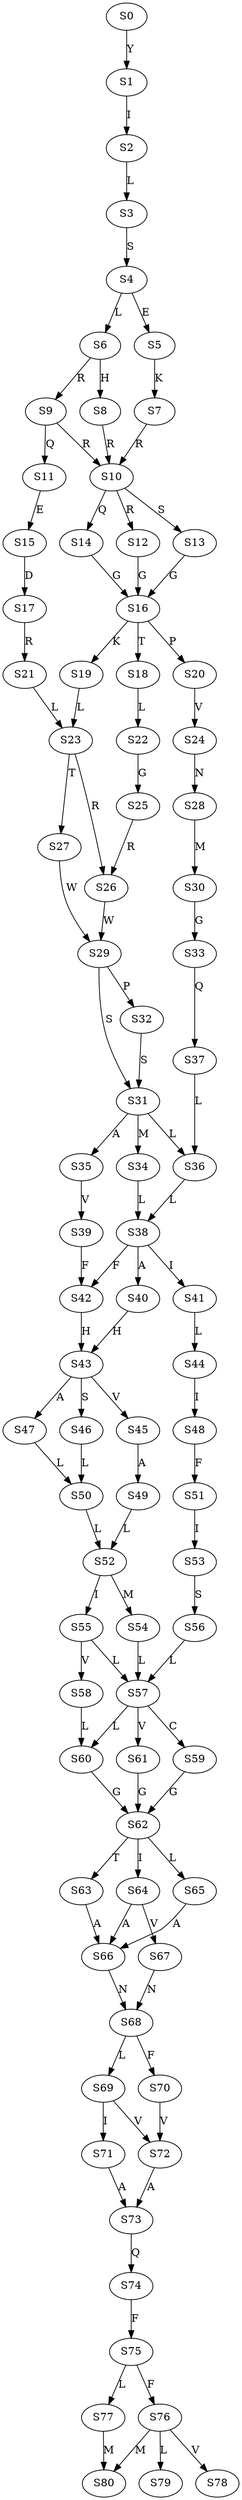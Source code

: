 strict digraph  {
	S0 -> S1 [ label = Y ];
	S1 -> S2 [ label = I ];
	S2 -> S3 [ label = L ];
	S3 -> S4 [ label = S ];
	S4 -> S5 [ label = E ];
	S4 -> S6 [ label = L ];
	S5 -> S7 [ label = K ];
	S6 -> S8 [ label = H ];
	S6 -> S9 [ label = R ];
	S7 -> S10 [ label = R ];
	S8 -> S10 [ label = R ];
	S9 -> S10 [ label = R ];
	S9 -> S11 [ label = Q ];
	S10 -> S12 [ label = R ];
	S10 -> S13 [ label = S ];
	S10 -> S14 [ label = Q ];
	S11 -> S15 [ label = E ];
	S12 -> S16 [ label = G ];
	S13 -> S16 [ label = G ];
	S14 -> S16 [ label = G ];
	S15 -> S17 [ label = D ];
	S16 -> S18 [ label = T ];
	S16 -> S19 [ label = K ];
	S16 -> S20 [ label = P ];
	S17 -> S21 [ label = R ];
	S18 -> S22 [ label = L ];
	S19 -> S23 [ label = L ];
	S20 -> S24 [ label = V ];
	S21 -> S23 [ label = L ];
	S22 -> S25 [ label = G ];
	S23 -> S26 [ label = R ];
	S23 -> S27 [ label = T ];
	S24 -> S28 [ label = N ];
	S25 -> S26 [ label = R ];
	S26 -> S29 [ label = W ];
	S27 -> S29 [ label = W ];
	S28 -> S30 [ label = M ];
	S29 -> S31 [ label = S ];
	S29 -> S32 [ label = P ];
	S30 -> S33 [ label = G ];
	S31 -> S34 [ label = M ];
	S31 -> S35 [ label = A ];
	S31 -> S36 [ label = L ];
	S32 -> S31 [ label = S ];
	S33 -> S37 [ label = Q ];
	S34 -> S38 [ label = L ];
	S35 -> S39 [ label = V ];
	S36 -> S38 [ label = L ];
	S37 -> S36 [ label = L ];
	S38 -> S40 [ label = A ];
	S38 -> S41 [ label = I ];
	S38 -> S42 [ label = F ];
	S39 -> S42 [ label = F ];
	S40 -> S43 [ label = H ];
	S41 -> S44 [ label = L ];
	S42 -> S43 [ label = H ];
	S43 -> S45 [ label = V ];
	S43 -> S46 [ label = S ];
	S43 -> S47 [ label = A ];
	S44 -> S48 [ label = I ];
	S45 -> S49 [ label = A ];
	S46 -> S50 [ label = L ];
	S47 -> S50 [ label = L ];
	S48 -> S51 [ label = F ];
	S49 -> S52 [ label = L ];
	S50 -> S52 [ label = L ];
	S51 -> S53 [ label = I ];
	S52 -> S54 [ label = M ];
	S52 -> S55 [ label = I ];
	S53 -> S56 [ label = S ];
	S54 -> S57 [ label = L ];
	S55 -> S57 [ label = L ];
	S55 -> S58 [ label = V ];
	S56 -> S57 [ label = L ];
	S57 -> S59 [ label = C ];
	S57 -> S60 [ label = L ];
	S57 -> S61 [ label = V ];
	S58 -> S60 [ label = L ];
	S59 -> S62 [ label = G ];
	S60 -> S62 [ label = G ];
	S61 -> S62 [ label = G ];
	S62 -> S63 [ label = T ];
	S62 -> S64 [ label = I ];
	S62 -> S65 [ label = L ];
	S63 -> S66 [ label = A ];
	S64 -> S66 [ label = A ];
	S64 -> S67 [ label = V ];
	S65 -> S66 [ label = A ];
	S66 -> S68 [ label = N ];
	S67 -> S68 [ label = N ];
	S68 -> S69 [ label = L ];
	S68 -> S70 [ label = F ];
	S69 -> S71 [ label = I ];
	S69 -> S72 [ label = V ];
	S70 -> S72 [ label = V ];
	S71 -> S73 [ label = A ];
	S72 -> S73 [ label = A ];
	S73 -> S74 [ label = Q ];
	S74 -> S75 [ label = F ];
	S75 -> S76 [ label = F ];
	S75 -> S77 [ label = L ];
	S76 -> S78 [ label = V ];
	S76 -> S79 [ label = L ];
	S76 -> S80 [ label = M ];
	S77 -> S80 [ label = M ];
}
